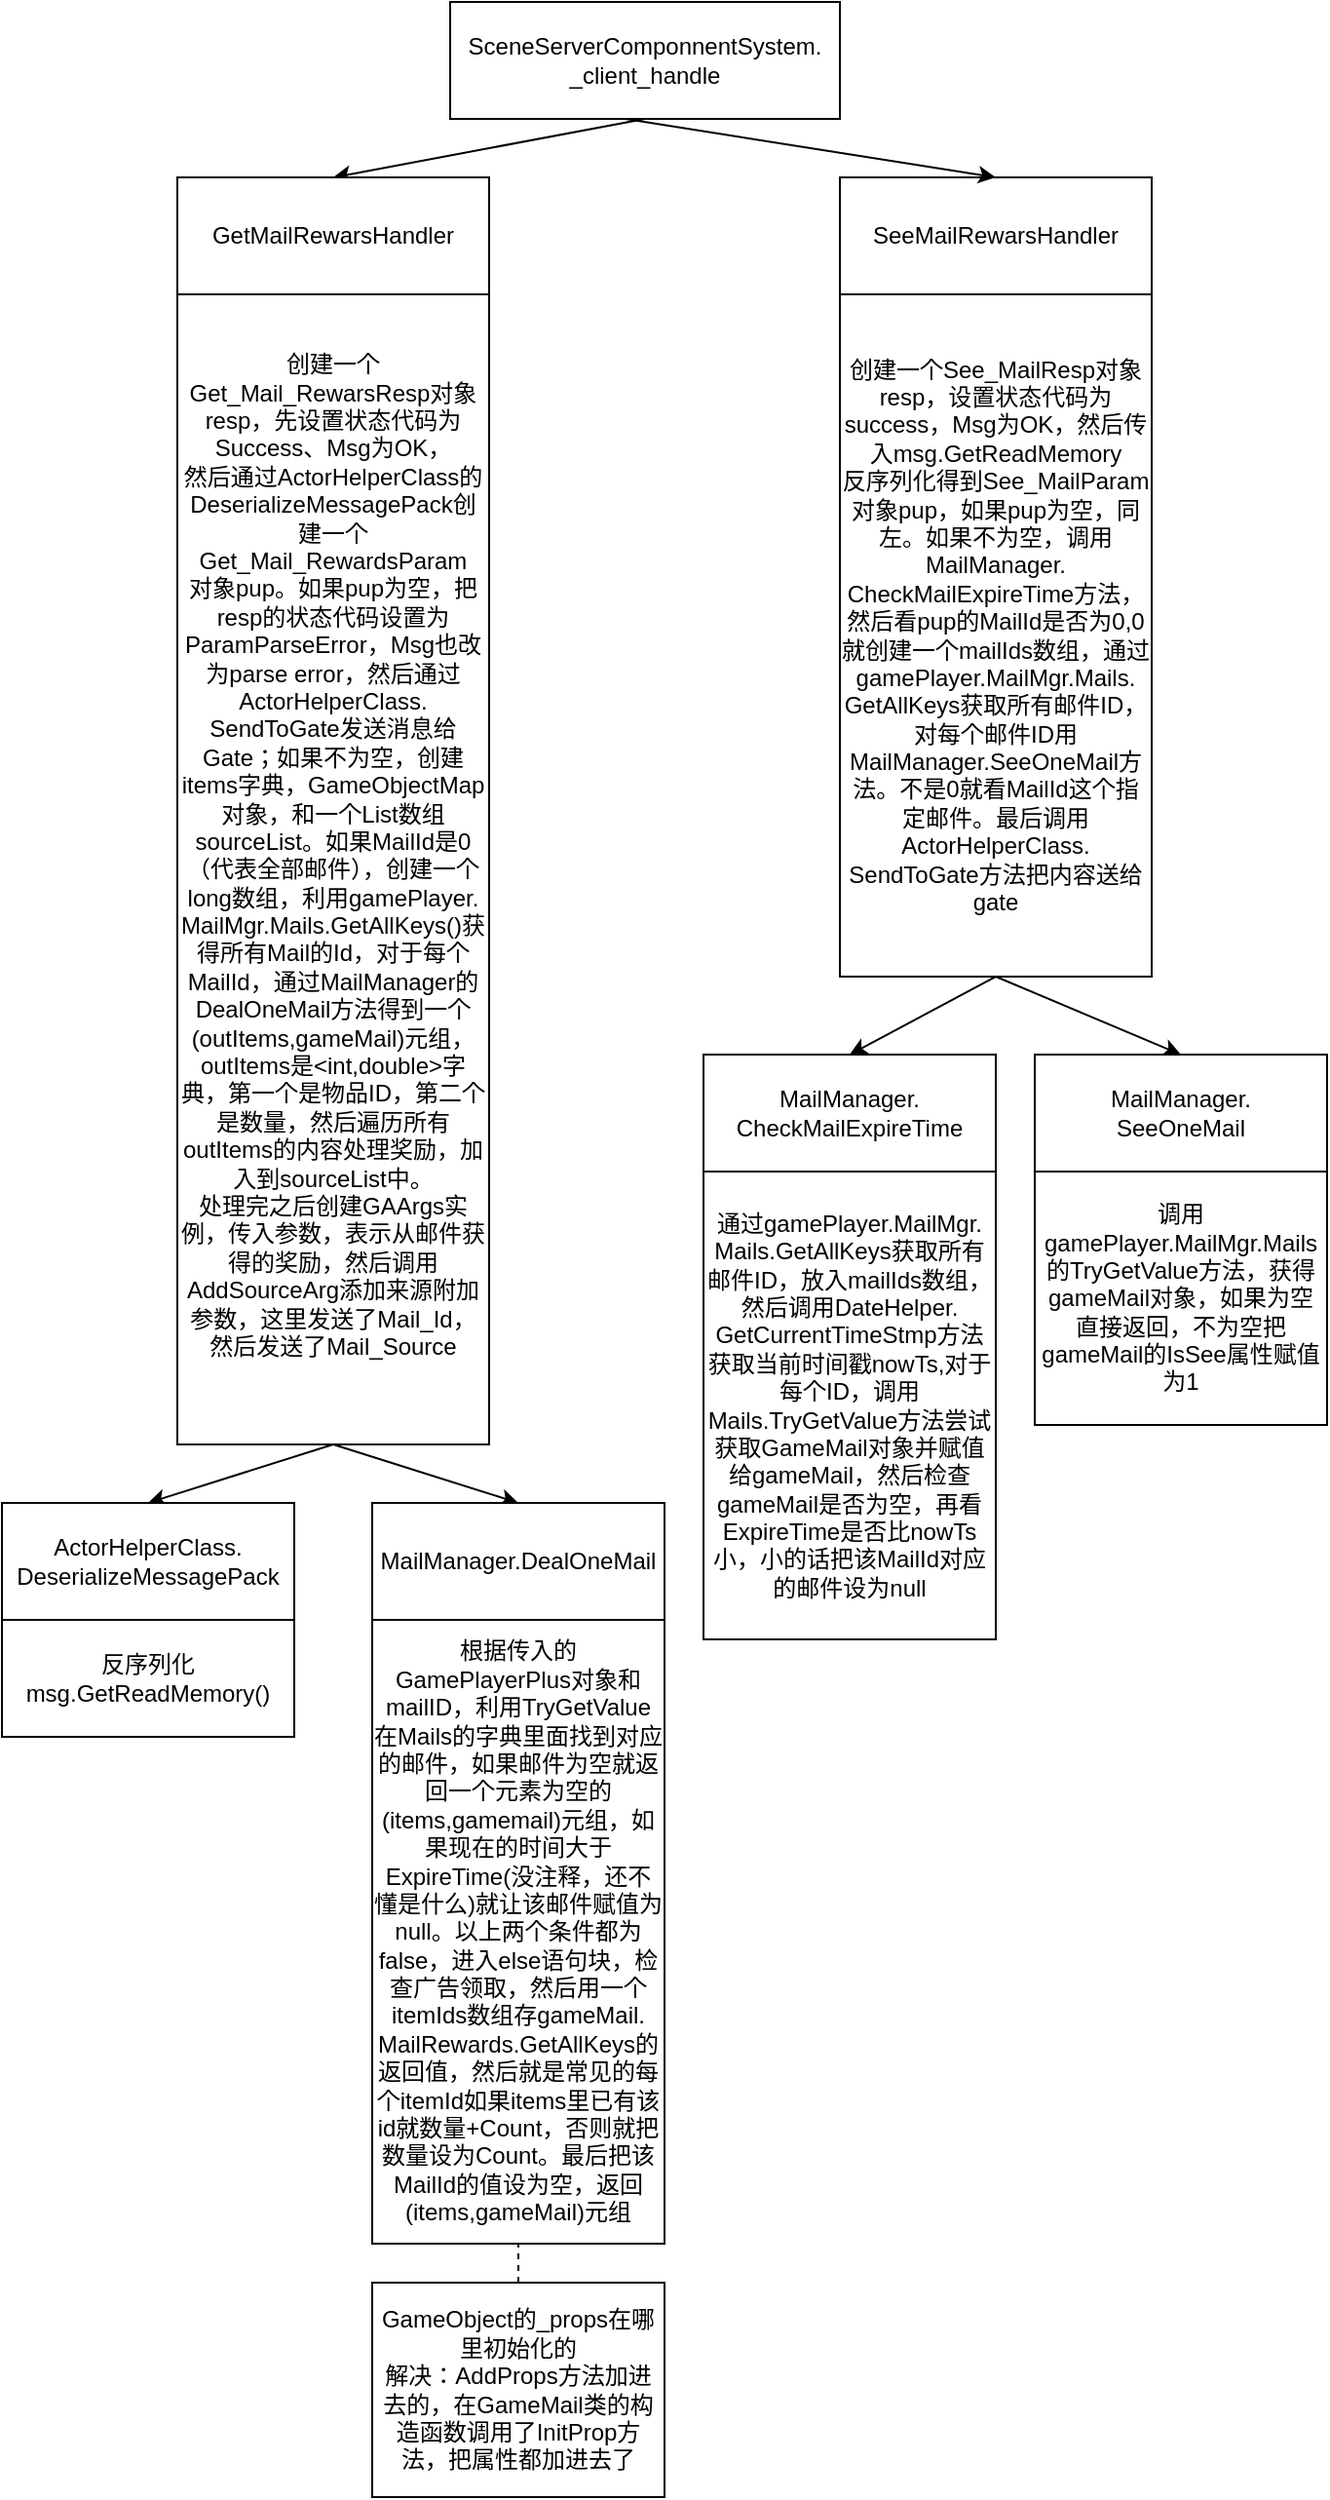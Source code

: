 <mxfile version="21.5.0" type="github">
  <diagram name="第 1 页" id="jWjg_nSxuoue5GjSfEUD">
    <mxGraphModel dx="1122" dy="708" grid="1" gridSize="10" guides="1" tooltips="1" connect="1" arrows="1" fold="1" page="1" pageScale="1" pageWidth="827" pageHeight="1169" math="0" shadow="0">
      <root>
        <mxCell id="0" />
        <mxCell id="1" parent="0" />
        <mxCell id="R2KGEx9fCPqM5bIvwB1s-1" value="SceneServerComponnentSystem.&lt;br&gt;_client_handle" style="rounded=0;whiteSpace=wrap;html=1;" parent="1" vertex="1">
          <mxGeometry x="270" y="60" width="200" height="60" as="geometry" />
        </mxCell>
        <mxCell id="R2KGEx9fCPqM5bIvwB1s-2" value="" style="endArrow=classic;html=1;rounded=0;exitX=0.5;exitY=1;exitDx=0;exitDy=0;entryX=0.5;entryY=0;entryDx=0;entryDy=0;" parent="1" source="R2KGEx9fCPqM5bIvwB1s-1" target="R2KGEx9fCPqM5bIvwB1s-3" edge="1">
          <mxGeometry width="50" height="50" relative="1" as="geometry">
            <mxPoint x="400" y="210" as="sourcePoint" />
            <mxPoint x="370" y="150" as="targetPoint" />
          </mxGeometry>
        </mxCell>
        <mxCell id="R2KGEx9fCPqM5bIvwB1s-3" value="GetMailRewarsHandler" style="rounded=0;whiteSpace=wrap;html=1;" parent="1" vertex="1">
          <mxGeometry x="130" y="150" width="160" height="60" as="geometry" />
        </mxCell>
        <mxCell id="R2KGEx9fCPqM5bIvwB1s-8" value="创建一个Get_Mail_RewarsResp对象resp，先设置状态代码为Success、Msg为OK，&lt;br&gt;然后通过ActorHelperClass的DeserializeMessagePack创建一个Get_Mail_RewardsParam&lt;br&gt;对象pup。如果pup为空，把resp的状态代码设置为ParamParseError，Msg也改为parse error，然后通过ActorHelperClass.&lt;br&gt;SendToGate发送消息给Gate；如果不为空，创建items字典，GameObjectMap对象，和一个List数组sourceList。如果MailId是0（代表全部邮件），创建一个long数组，利用gamePlayer.&lt;br&gt;&lt;div style=&quot;&quot;&gt;&lt;span style=&quot;background-color: initial;&quot;&gt;MailMgr.Mails.GetAllKeys()获得所有Mail的Id，对于每个MailId，通过MailManager的DealOneMail方法得到一个(outItems,gameMail)元组，outItems是&amp;lt;int,double&amp;gt;字典，第一个是物品ID，第二个是数量，然后遍历所有outItems的内容处理奖励，加入到sourceList中。&lt;/span&gt;&lt;/div&gt;&lt;div style=&quot;&quot;&gt;&lt;span style=&quot;background-color: initial;&quot;&gt;处理完之后创建GAArgs实例，传入参数，表示从邮件获得的奖励，然后调用AddSourceArg添加来源附加参数，这里发送了Mail_Id，然后发送了Mail_Source&lt;/span&gt;&lt;/div&gt;&lt;div style=&quot;&quot;&gt;&lt;span style=&quot;background-color: initial;&quot;&gt;&lt;br&gt;&lt;/span&gt;&lt;/div&gt;" style="rounded=0;whiteSpace=wrap;html=1;" parent="1" vertex="1">
          <mxGeometry x="130" y="210" width="160" height="590" as="geometry" />
        </mxCell>
        <mxCell id="bhtFA3s2f1LtNf_wh4Dm-1" value="" style="endArrow=classic;html=1;rounded=0;exitX=0.5;exitY=1;exitDx=0;exitDy=0;entryX=0.5;entryY=0;entryDx=0;entryDy=0;" edge="1" parent="1" source="R2KGEx9fCPqM5bIvwB1s-8" target="bhtFA3s2f1LtNf_wh4Dm-2">
          <mxGeometry width="50" height="50" relative="1" as="geometry">
            <mxPoint x="340" y="890" as="sourcePoint" />
            <mxPoint x="160" y="840" as="targetPoint" />
          </mxGeometry>
        </mxCell>
        <mxCell id="bhtFA3s2f1LtNf_wh4Dm-2" value="ActorHelperClass.&lt;br&gt;DeserializeMessagePack" style="rounded=0;whiteSpace=wrap;html=1;" vertex="1" parent="1">
          <mxGeometry x="40" y="830" width="150" height="60" as="geometry" />
        </mxCell>
        <mxCell id="bhtFA3s2f1LtNf_wh4Dm-3" value="反序列化msg.GetReadMemory()" style="rounded=0;whiteSpace=wrap;html=1;" vertex="1" parent="1">
          <mxGeometry x="40" y="890" width="150" height="60" as="geometry" />
        </mxCell>
        <mxCell id="bhtFA3s2f1LtNf_wh4Dm-4" value="" style="endArrow=classic;html=1;rounded=0;exitX=0.5;exitY=1;exitDx=0;exitDy=0;entryX=0.5;entryY=0;entryDx=0;entryDy=0;" edge="1" parent="1" source="R2KGEx9fCPqM5bIvwB1s-8" target="bhtFA3s2f1LtNf_wh4Dm-5">
          <mxGeometry width="50" height="50" relative="1" as="geometry">
            <mxPoint x="340" y="910" as="sourcePoint" />
            <mxPoint x="290" y="840" as="targetPoint" />
          </mxGeometry>
        </mxCell>
        <mxCell id="bhtFA3s2f1LtNf_wh4Dm-5" value="MailManager.DealOneMail" style="rounded=0;whiteSpace=wrap;html=1;" vertex="1" parent="1">
          <mxGeometry x="230" y="830" width="150" height="60" as="geometry" />
        </mxCell>
        <mxCell id="bhtFA3s2f1LtNf_wh4Dm-6" value="根据传入的GamePlayerPlus对象和mailID，利用TryGetValue在Mails的字典里面找到对应的邮件，如果邮件为空就返回一个元素为空的(items,gamemail)元组，如果现在的时间大于ExpireTime(没注释，还不懂是什么)就让该邮件赋值为null。以上两个条件都为false，进入else语句块，检查广告领取，然后用一个itemIds数组存gameMail.&lt;br&gt;MailRewards.GetAllKeys的返回值，然后就是常见的每个itemId如果items里已有该id就数量+Count，否则就把数量设为Count。最后把该MailId的值设为空，返回(items,gameMail)元组" style="rounded=0;whiteSpace=wrap;html=1;" vertex="1" parent="1">
          <mxGeometry x="230" y="890" width="150" height="320" as="geometry" />
        </mxCell>
        <mxCell id="bhtFA3s2f1LtNf_wh4Dm-9" value="" style="endArrow=none;dashed=1;html=1;rounded=0;entryX=0.5;entryY=1;entryDx=0;entryDy=0;exitX=0.5;exitY=0;exitDx=0;exitDy=0;" edge="1" parent="1" source="bhtFA3s2f1LtNf_wh4Dm-10" target="bhtFA3s2f1LtNf_wh4Dm-6">
          <mxGeometry width="50" height="50" relative="1" as="geometry">
            <mxPoint x="310" y="1130" as="sourcePoint" />
            <mxPoint x="310" y="1110" as="targetPoint" />
          </mxGeometry>
        </mxCell>
        <mxCell id="bhtFA3s2f1LtNf_wh4Dm-10" value="GameObject的_props在哪里初始化的&lt;br&gt;解决：AddProps方法加进去的，在GameMail类的构造函数调用了InitProp方法，把属性都加进去了" style="rounded=0;whiteSpace=wrap;html=1;" vertex="1" parent="1">
          <mxGeometry x="230" y="1230" width="150" height="110" as="geometry" />
        </mxCell>
        <mxCell id="bhtFA3s2f1LtNf_wh4Dm-14" value="SeeMailRewarsHandler" style="rounded=0;whiteSpace=wrap;html=1;" vertex="1" parent="1">
          <mxGeometry x="470" y="150" width="160" height="60" as="geometry" />
        </mxCell>
        <mxCell id="bhtFA3s2f1LtNf_wh4Dm-15" value="创建一个See_MailResp对象resp，设置状态代码为success，Msg为OK，然后传入msg.GetReadMemory&lt;br&gt;反序列化得到See_MailParam对象pup，如果pup为空，同左。如果不为空，调用MailManager.&lt;br&gt;CheckMailExpireTime方法，然后看pup的MailId是否为0,0就创建一个mailIds数组，通过gamePlayer.MailMgr.Mails.&lt;br&gt;GetAllKeys获取所有邮件ID，对每个邮件ID用MailManager.SeeOneMail方法。不是0就看MailId这个指定邮件。最后调用ActorHelperClass.&lt;br&gt;SendToGate方法把内容送给gate" style="rounded=0;whiteSpace=wrap;html=1;" vertex="1" parent="1">
          <mxGeometry x="470" y="210" width="160" height="350" as="geometry" />
        </mxCell>
        <mxCell id="bhtFA3s2f1LtNf_wh4Dm-16" value="" style="endArrow=classic;html=1;rounded=0;entryX=0.5;entryY=0;entryDx=0;entryDy=0;" edge="1" parent="1" target="bhtFA3s2f1LtNf_wh4Dm-14">
          <mxGeometry width="50" height="50" relative="1" as="geometry">
            <mxPoint x="360" y="120" as="sourcePoint" />
            <mxPoint x="710" y="110" as="targetPoint" />
          </mxGeometry>
        </mxCell>
        <mxCell id="bhtFA3s2f1LtNf_wh4Dm-17" value="" style="endArrow=classic;html=1;rounded=0;exitX=0.5;exitY=1;exitDx=0;exitDy=0;entryX=0.5;entryY=0;entryDx=0;entryDy=0;" edge="1" parent="1" source="bhtFA3s2f1LtNf_wh4Dm-15" target="bhtFA3s2f1LtNf_wh4Dm-18">
          <mxGeometry width="50" height="50" relative="1" as="geometry">
            <mxPoint x="560" y="680" as="sourcePoint" />
            <mxPoint x="480" y="620" as="targetPoint" />
          </mxGeometry>
        </mxCell>
        <mxCell id="bhtFA3s2f1LtNf_wh4Dm-18" value="MailManager.&lt;br style=&quot;border-color: var(--border-color);&quot;&gt;CheckMailExpireTime" style="rounded=0;whiteSpace=wrap;html=1;" vertex="1" parent="1">
          <mxGeometry x="400" y="600" width="150" height="60" as="geometry" />
        </mxCell>
        <mxCell id="bhtFA3s2f1LtNf_wh4Dm-21" value="通过gamePlayer.MailMgr.&lt;br style=&quot;border-color: var(--border-color);&quot;&gt;Mails.GetAllKeys获取所有&lt;br&gt;邮件ID，放入mailIds数组，&lt;br&gt;然后调用DateHelper.&lt;br&gt;GetCurrentTimeStmp方法获取当前时间戳nowTs,对于每个ID，调用Mails.TryGetValue方法尝试获取GameMail对象并赋值给gameMail，然后检查gameMail是否为空，再看ExpireTime是否比nowTs小，小的话把该MailId对应的邮件设为null" style="rounded=0;whiteSpace=wrap;html=1;" vertex="1" parent="1">
          <mxGeometry x="400" y="660" width="150" height="240" as="geometry" />
        </mxCell>
        <mxCell id="bhtFA3s2f1LtNf_wh4Dm-22" value="" style="endArrow=classic;html=1;rounded=0;entryX=0.5;entryY=0;entryDx=0;entryDy=0;" edge="1" parent="1" target="bhtFA3s2f1LtNf_wh4Dm-23">
          <mxGeometry width="50" height="50" relative="1" as="geometry">
            <mxPoint x="550" y="560" as="sourcePoint" />
            <mxPoint x="640" y="600" as="targetPoint" />
          </mxGeometry>
        </mxCell>
        <mxCell id="bhtFA3s2f1LtNf_wh4Dm-23" value="MailManager.&lt;br style=&quot;border-color: var(--border-color);&quot;&gt;SeeOneMail" style="rounded=0;whiteSpace=wrap;html=1;" vertex="1" parent="1">
          <mxGeometry x="570" y="600" width="150" height="60" as="geometry" />
        </mxCell>
        <mxCell id="bhtFA3s2f1LtNf_wh4Dm-24" value="调用gamePlayer.MailMgr.Mails的TryGetValue方法，获得gameMail对象，如果为空直接返回，不为空把gameMail的IsSee属性赋值为1" style="rounded=0;whiteSpace=wrap;html=1;" vertex="1" parent="1">
          <mxGeometry x="570" y="660" width="150" height="130" as="geometry" />
        </mxCell>
      </root>
    </mxGraphModel>
  </diagram>
</mxfile>

